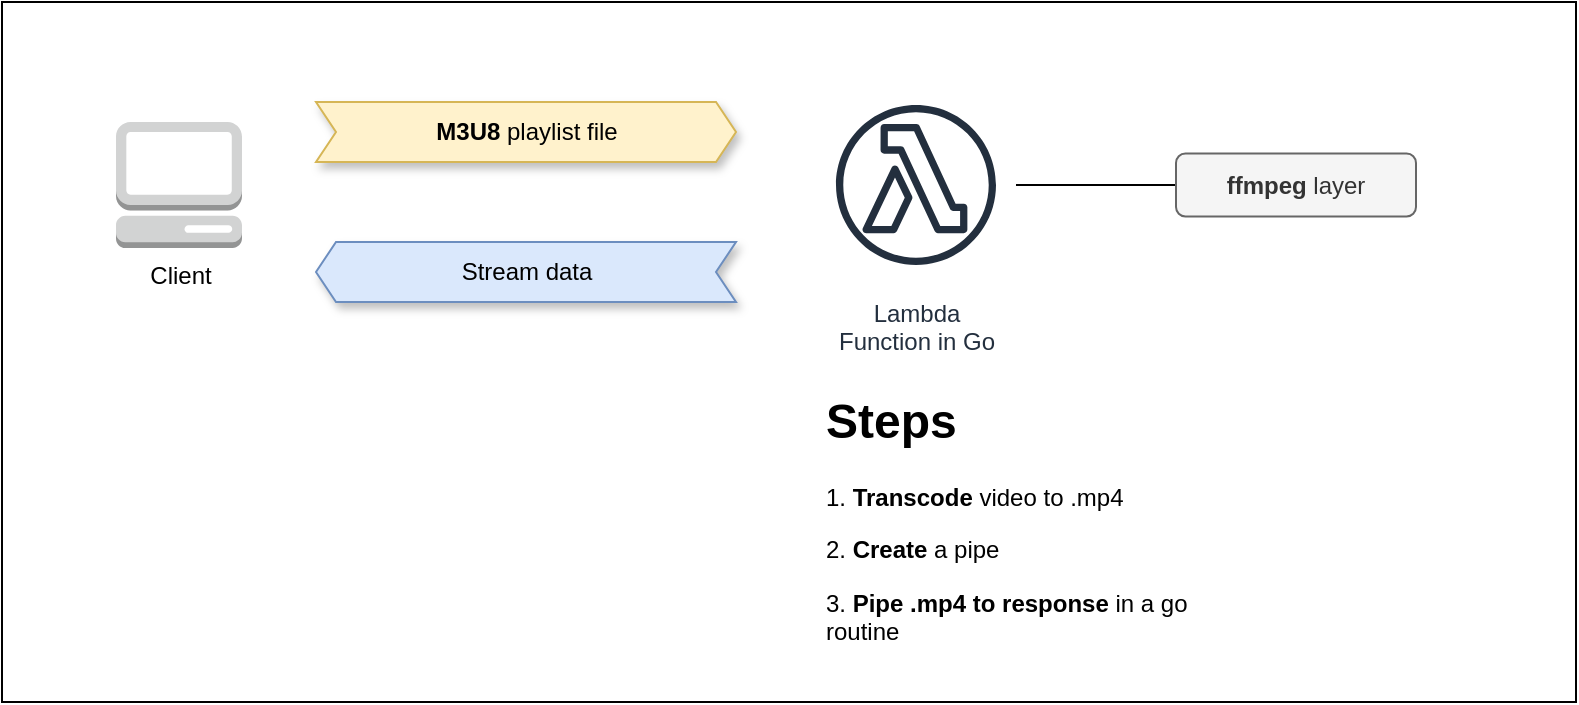 <mxfile version="24.7.16" pages="3">
  <diagram name="pipe-stream" id="CoODof0lJq01r3nzlX5Z">
    <mxGraphModel dx="984" dy="540" grid="1" gridSize="10" guides="1" tooltips="1" connect="1" arrows="1" fold="1" page="1" pageScale="1" pageWidth="850" pageHeight="1100" math="0" shadow="0">
      <root>
        <mxCell id="0" />
        <mxCell id="1" parent="0" />
        <mxCell id="BV9Wk6m6ZbsFYEGFmmOW-8" value="" style="rounded=0;whiteSpace=wrap;html=1;" vertex="1" parent="1">
          <mxGeometry x="53" y="120" width="787" height="350" as="geometry" />
        </mxCell>
        <mxCell id="BV9Wk6m6ZbsFYEGFmmOW-1" value="Client" style="outlineConnect=0;dashed=0;verticalLabelPosition=bottom;verticalAlign=top;align=center;html=1;shape=mxgraph.aws3.management_console;fillColor=#D2D3D3;gradientColor=none;" vertex="1" parent="1">
          <mxGeometry x="110" y="180" width="63" height="63" as="geometry" />
        </mxCell>
        <mxCell id="BV9Wk6m6ZbsFYEGFmmOW-2" value="&lt;b&gt;M3U8&lt;/b&gt;&amp;nbsp;playlist file" style="html=1;shadow=1;dashed=0;align=center;verticalAlign=middle;shape=mxgraph.arrows2.arrow;dy=0;dx=10;notch=10;fillColor=#fff2cc;strokeColor=#d6b656;" vertex="1" parent="1">
          <mxGeometry x="210" y="170" width="210" height="30" as="geometry" />
        </mxCell>
        <mxCell id="BV9Wk6m6ZbsFYEGFmmOW-3" value="Stream data" style="html=1;shadow=1;dashed=0;align=center;verticalAlign=middle;shape=mxgraph.arrows2.arrow;dy=0;dx=10;notch=10;rotation=0;direction=west;fillColor=#dae8fc;strokeColor=#6c8ebf;" vertex="1" parent="1">
          <mxGeometry x="210" y="240" width="210" height="30" as="geometry" />
        </mxCell>
        <mxCell id="BV9Wk6m6ZbsFYEGFmmOW-4" value="Lambda&lt;br&gt;Function in Go" style="sketch=0;outlineConnect=0;fontColor=#232F3E;gradientColor=none;strokeColor=#232F3E;fillColor=#ffffff;dashed=0;verticalLabelPosition=bottom;verticalAlign=top;align=center;html=1;fontSize=12;fontStyle=0;aspect=fixed;shape=mxgraph.aws4.resourceIcon;resIcon=mxgraph.aws4.lambda_function;" vertex="1" parent="1">
          <mxGeometry x="460" y="161.5" width="100" height="100" as="geometry" />
        </mxCell>
        <mxCell id="BV9Wk6m6ZbsFYEGFmmOW-6" style="edgeStyle=orthogonalEdgeStyle;rounded=0;orthogonalLoop=1;jettySize=auto;html=1;endArrow=none;endFill=0;" edge="1" parent="1" source="BV9Wk6m6ZbsFYEGFmmOW-5" target="BV9Wk6m6ZbsFYEGFmmOW-4">
          <mxGeometry relative="1" as="geometry" />
        </mxCell>
        <mxCell id="BV9Wk6m6ZbsFYEGFmmOW-5" value="&lt;b&gt;ffmpeg&lt;/b&gt; layer" style="rounded=1;whiteSpace=wrap;html=1;fillColor=#f5f5f5;fontColor=#333333;strokeColor=#666666;" vertex="1" parent="1">
          <mxGeometry x="640" y="195.75" width="120" height="31.5" as="geometry" />
        </mxCell>
        <mxCell id="BV9Wk6m6ZbsFYEGFmmOW-7" value="&lt;h1&gt;Steps&lt;/h1&gt;&lt;p&gt;1. &lt;b&gt;Transcode&lt;/b&gt; video to .mp4&lt;/p&gt;&lt;p&gt;2. &lt;b&gt;Create&lt;/b&gt; a pipe&lt;/p&gt;&lt;p&gt;3. &lt;b&gt;Pipe .mp4 to response&lt;/b&gt; in a go routine&lt;/p&gt;" style="text;html=1;strokeColor=none;fillColor=none;spacing=5;spacingTop=-20;whiteSpace=wrap;overflow=hidden;rounded=0;" vertex="1" parent="1">
          <mxGeometry x="460" y="310" width="190" height="140" as="geometry" />
        </mxCell>
      </root>
    </mxGraphModel>
  </diagram>
  <diagram id="AW2DqkFzi70gLB8tTnOI" name="sample-architecture">
    <mxGraphModel dx="984" dy="540" grid="1" gridSize="10" guides="1" tooltips="1" connect="1" arrows="1" fold="1" page="1" pageScale="1" pageWidth="850" pageHeight="1100" math="0" shadow="0">
      <root>
        <mxCell id="0" />
        <mxCell id="1" parent="0" />
        <mxCell id="GFkvg5ANi--x_wL7U5BL-4" value="" style="rounded=0;whiteSpace=wrap;html=1;" vertex="1" parent="1">
          <mxGeometry x="90" y="119.5" width="870" height="260.5" as="geometry" />
        </mxCell>
        <mxCell id="irceOZtnGeI7if_UYRjF-1" value="Client&lt;br&gt;" style="outlineConnect=0;dashed=0;verticalLabelPosition=bottom;verticalAlign=top;align=center;html=1;shape=mxgraph.aws3.management_console;fillColor=#D2D3D3;gradientColor=none;" vertex="1" parent="1">
          <mxGeometry x="130" y="215.5" width="63" height="63" as="geometry" />
        </mxCell>
        <mxCell id="irceOZtnGeI7if_UYRjF-2" value="Cloudfront" style="outlineConnect=0;dashed=0;verticalLabelPosition=bottom;verticalAlign=top;align=center;html=1;shape=mxgraph.aws3.cloudfront;fillColor=#F58536;gradientColor=none;" vertex="1" parent="1">
          <mxGeometry x="480" y="179.5" width="76.5" height="93" as="geometry" />
        </mxCell>
        <mxCell id="irceOZtnGeI7if_UYRjF-3" value="Lambda URLs" style="outlineConnect=0;dashed=0;verticalLabelPosition=bottom;verticalAlign=top;align=center;html=1;shape=mxgraph.aws3.lambda_function;fillColor=#F58534;gradientColor=none;" vertex="1" parent="1">
          <mxGeometry x="830" y="200.5" width="69" height="72" as="geometry" />
        </mxCell>
        <mxCell id="xHi8aZ_TaEKgKTP6Ja65-1" value="&lt;b&gt;.mp4 URL&lt;/b&gt;" style="html=1;shadow=1;dashed=0;align=center;verticalAlign=middle;shape=mxgraph.arrows2.arrow;dy=0;dx=10;notch=10;fillColor=#fff2cc;strokeColor=#d6b656;" vertex="1" parent="1">
          <mxGeometry x="240" y="185.5" width="210" height="30" as="geometry" />
        </mxCell>
        <mxCell id="GFkvg5ANi--x_wL7U5BL-1" value="Stream data&lt;br&gt;(cached)" style="html=1;shadow=1;dashed=0;align=center;verticalAlign=middle;shape=mxgraph.arrows2.arrow;dy=0;dx=10;notch=10;rotation=0;direction=west;fillColor=#dae8fc;strokeColor=#6c8ebf;" vertex="1" parent="1">
          <mxGeometry x="240" y="257.5" width="210" height="30" as="geometry" />
        </mxCell>
        <mxCell id="GFkvg5ANi--x_wL7U5BL-2" value="&lt;b&gt;If cache miss, &lt;/b&gt;fetch upstream" style="html=1;shadow=1;dashed=0;align=center;verticalAlign=middle;shape=mxgraph.arrows2.arrow;dy=0;dx=10;notch=10;fillColor=#fff2cc;strokeColor=#d6b656;" vertex="1" parent="1">
          <mxGeometry x="580" y="185.5" width="210" height="30" as="geometry" />
        </mxCell>
        <mxCell id="GFkvg5ANi--x_wL7U5BL-3" value="Stream data" style="html=1;shadow=1;dashed=0;align=center;verticalAlign=middle;shape=mxgraph.arrows2.arrow;dy=0;dx=10;notch=10;rotation=0;direction=west;fillColor=#dae8fc;strokeColor=#6c8ebf;" vertex="1" parent="1">
          <mxGeometry x="580" y="268" width="210" height="30" as="geometry" />
        </mxCell>
      </root>
    </mxGraphModel>
  </diagram>
  <diagram id="LyL8v-ZeJDZ_nIBxeI1q" name="Page-3">
    <mxGraphModel dx="984" dy="540" grid="1" gridSize="10" guides="1" tooltips="1" connect="1" arrows="1" fold="1" page="1" pageScale="1" pageWidth="850" pageHeight="1100" math="0" shadow="0">
      <root>
        <mxCell id="0" />
        <mxCell id="1" parent="0" />
        <mxCell id="PGN14ZF7nXYmGGGTVh95-7" value="" style="rounded=0;whiteSpace=wrap;html=1;" vertex="1" parent="1">
          <mxGeometry x="120" y="103.5" width="600" height="236.5" as="geometry" />
        </mxCell>
        <mxCell id="PGN14ZF7nXYmGGGTVh95-1" value="&lt;b style=&quot;font-size: 20px;&quot;&gt;Response stream&lt;/b&gt;" style="verticalLabelPosition=bottom;html=1;verticalAlign=top;strokeWidth=2;shape=mxgraph.lean_mapping.push_arrow;direction=west;fontSize=20;" vertex="1" parent="1">
          <mxGeometry x="320" y="191.5" width="190" height="42.5" as="geometry" />
        </mxCell>
        <mxCell id="PGN14ZF7nXYmGGGTVh95-4" value="" style="outlineConnect=0;dashed=0;verticalLabelPosition=bottom;verticalAlign=top;align=center;html=1;shape=mxgraph.aws3.cloud_2;fillColor=#F58534;gradientColor=none;" vertex="1" parent="1">
          <mxGeometry x="120" y="103.5" width="35" height="35" as="geometry" />
        </mxCell>
        <mxCell id="PGN14ZF7nXYmGGGTVh95-5" value="Client" style="outlineConnect=0;dashed=0;verticalLabelPosition=bottom;verticalAlign=top;align=center;html=1;shape=mxgraph.aws3.management_console;fillColor=#D2D3D3;gradientColor=none;" vertex="1" parent="1">
          <mxGeometry x="180" y="171" width="63" height="63" as="geometry" />
        </mxCell>
        <mxCell id="PGN14ZF7nXYmGGGTVh95-6" value="Lambda in Go" style="sketch=0;points=[[0,0,0],[0.25,0,0],[0.5,0,0],[0.75,0,0],[1,0,0],[0,1,0],[0.25,1,0],[0.5,1,0],[0.75,1,0],[1,1,0],[0,0.25,0],[0,0.5,0],[0,0.75,0],[1,0.25,0],[1,0.5,0],[1,0.75,0]];outlineConnect=0;fontColor=#232F3E;fillColor=#ED7100;strokeColor=#ffffff;dashed=0;verticalLabelPosition=bottom;verticalAlign=top;align=center;html=1;fontSize=12;fontStyle=0;aspect=fixed;shape=mxgraph.aws4.resourceIcon;resIcon=mxgraph.aws4.lambda;" vertex="1" parent="1">
          <mxGeometry x="580" y="162" width="78" height="78" as="geometry" />
        </mxCell>
      </root>
    </mxGraphModel>
  </diagram>
</mxfile>
